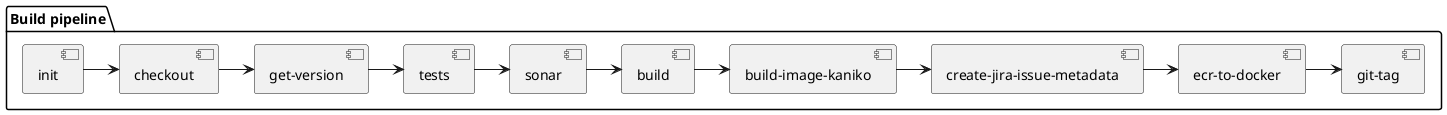 @startuml

package "Build pipeline" as 2 {
[init] as i1
[checkout]
[get-version]
[tests] as t1
[sonar] as s1
[build] as b1
[build-image-kaniko]
[create-jira-issue-metadata]
[ecr-to-docker]
[git-tag]

i1->[checkout]
[checkout]->[get-version]
[get-version]->t1
t1->s1
s1->b1
b1->[build-image-kaniko]
[build-image-kaniko]->[create-jira-issue-metadata]
[create-jira-issue-metadata]->[ecr-to-docker]
[ecr-to-docker]->[git-tag]
}


@enduml